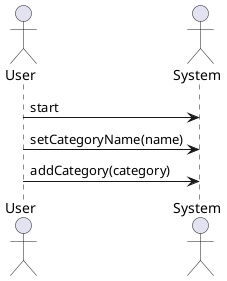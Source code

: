 @startuml add_category
skinparam backgroundColor #FFFFFF
actor User
actor System

User -> System: start
User -> System: setCategoryName(name)
User -> System: addCategory(category)

@enduml
